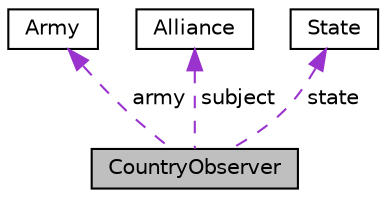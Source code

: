 digraph "CountryObserver"
{
 // LATEX_PDF_SIZE
  edge [fontname="Helvetica",fontsize="10",labelfontname="Helvetica",labelfontsize="10"];
  node [fontname="Helvetica",fontsize="10",shape=record];
  Node1 [label="CountryObserver",height=0.2,width=0.4,color="black", fillcolor="grey75", style="filled", fontcolor="black",tooltip=" "];
  Node2 -> Node1 [dir="back",color="darkorchid3",fontsize="10",style="dashed",label=" army" ,fontname="Helvetica"];
  Node2 [label="Army",height=0.2,width=0.4,color="black", fillcolor="white", style="filled",URL="$structArmy.html",tooltip="CountryObserver class, an obseverclass for countries."];
  Node3 -> Node1 [dir="back",color="darkorchid3",fontsize="10",style="dashed",label=" subject" ,fontname="Helvetica"];
  Node3 [label="Alliance",height=0.2,width=0.4,color="black", fillcolor="white", style="filled",URL="$classAlliance.html",tooltip=" "];
  Node4 -> Node1 [dir="back",color="darkorchid3",fontsize="10",style="dashed",label=" state" ,fontname="Helvetica"];
  Node4 [label="State",height=0.2,width=0.4,color="black", fillcolor="white", style="filled",URL="$classState.html",tooltip="a State class."];
}
